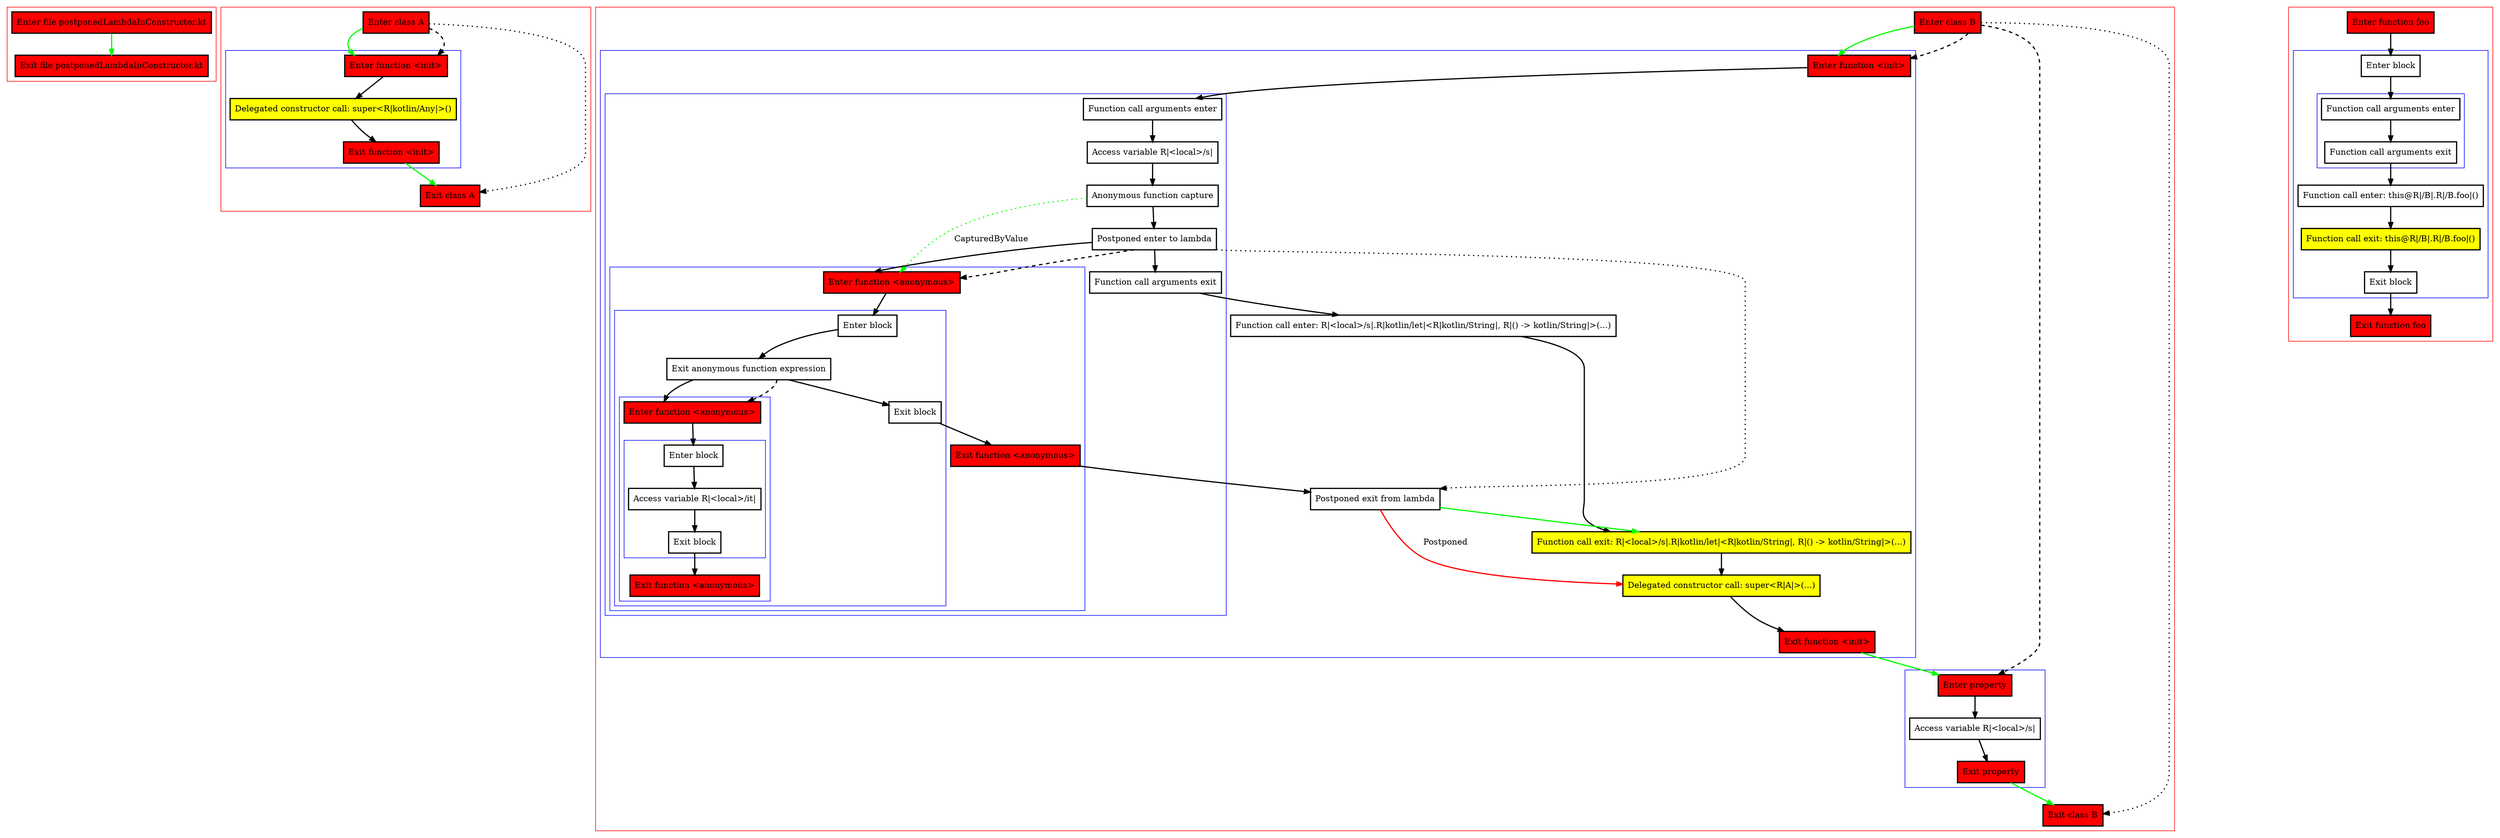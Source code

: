 digraph postponedLambdaInConstructor_kt {
    graph [nodesep=3]
    node [shape=box penwidth=2]
    edge [penwidth=2]

    subgraph cluster_0 {
        color=red
        0 [label="Enter file postponedLambdaInConstructor.kt" style="filled" fillcolor=red];
        1 [label="Exit file postponedLambdaInConstructor.kt" style="filled" fillcolor=red];
    }
    0 -> {1} [color=green];

    subgraph cluster_1 {
        color=red
        2 [label="Enter class A" style="filled" fillcolor=red];
        subgraph cluster_2 {
            color=blue
            3 [label="Enter function <init>" style="filled" fillcolor=red];
            4 [label="Delegated constructor call: super<R|kotlin/Any|>()" style="filled" fillcolor=yellow];
            5 [label="Exit function <init>" style="filled" fillcolor=red];
        }
        6 [label="Exit class A" style="filled" fillcolor=red];
    }
    2 -> {3} [color=green];
    2 -> {6} [style=dotted];
    2 -> {3} [style=dashed];
    3 -> {4};
    4 -> {5};
    5 -> {6} [color=green];

    subgraph cluster_3 {
        color=red
        7 [label="Enter class B" style="filled" fillcolor=red];
        subgraph cluster_4 {
            color=blue
            8 [label="Enter function <init>" style="filled" fillcolor=red];
            subgraph cluster_5 {
                color=blue
                9 [label="Function call arguments enter"];
                10 [label="Access variable R|<local>/s|"];
                11 [label="Anonymous function capture"];
                12 [label="Postponed enter to lambda"];
                subgraph cluster_6 {
                    color=blue
                    13 [label="Enter function <anonymous>" style="filled" fillcolor=red];
                    subgraph cluster_7 {
                        color=blue
                        14 [label="Enter block"];
                        15 [label="Exit anonymous function expression"];
                        subgraph cluster_8 {
                            color=blue
                            16 [label="Enter function <anonymous>" style="filled" fillcolor=red];
                            subgraph cluster_9 {
                                color=blue
                                17 [label="Enter block"];
                                18 [label="Access variable R|<local>/it|"];
                                19 [label="Exit block"];
                            }
                            20 [label="Exit function <anonymous>" style="filled" fillcolor=red];
                        }
                        21 [label="Exit block"];
                    }
                    22 [label="Exit function <anonymous>" style="filled" fillcolor=red];
                }
                23 [label="Function call arguments exit"];
            }
            24 [label="Function call enter: R|<local>/s|.R|kotlin/let|<R|kotlin/String|, R|() -> kotlin/String|>(...)"];
            25 [label="Postponed exit from lambda"];
            26 [label="Function call exit: R|<local>/s|.R|kotlin/let|<R|kotlin/String|, R|() -> kotlin/String|>(...)" style="filled" fillcolor=yellow];
            27 [label="Delegated constructor call: super<R|A|>(...)" style="filled" fillcolor=yellow];
            28 [label="Exit function <init>" style="filled" fillcolor=red];
        }
        subgraph cluster_10 {
            color=blue
            29 [label="Enter property" style="filled" fillcolor=red];
            30 [label="Access variable R|<local>/s|"];
            31 [label="Exit property" style="filled" fillcolor=red];
        }
        32 [label="Exit class B" style="filled" fillcolor=red];
    }
    7 -> {8} [color=green];
    7 -> {32} [style=dotted];
    7 -> {8 29} [style=dashed];
    8 -> {9};
    9 -> {10};
    10 -> {11};
    11 -> {12};
    11 -> {13} [color=green style=dotted label="CapturedByValue"];
    12 -> {13 23};
    12 -> {25} [style=dotted];
    12 -> {13} [style=dashed];
    13 -> {14};
    14 -> {15};
    15 -> {16 21};
    15 -> {16} [style=dashed];
    16 -> {17};
    17 -> {18};
    18 -> {19};
    19 -> {20};
    21 -> {22};
    22 -> {25};
    23 -> {24};
    24 -> {26};
    25 -> {26} [color=green];
    25 -> {27} [color=red label="Postponed"];
    26 -> {27};
    27 -> {28};
    28 -> {29} [color=green];
    29 -> {30};
    30 -> {31};
    31 -> {32} [color=green];

    subgraph cluster_11 {
        color=red
        33 [label="Enter function foo" style="filled" fillcolor=red];
        subgraph cluster_12 {
            color=blue
            34 [label="Enter block"];
            subgraph cluster_13 {
                color=blue
                35 [label="Function call arguments enter"];
                36 [label="Function call arguments exit"];
            }
            37 [label="Function call enter: this@R|/B|.R|/B.foo|()"];
            38 [label="Function call exit: this@R|/B|.R|/B.foo|()" style="filled" fillcolor=yellow];
            39 [label="Exit block"];
        }
        40 [label="Exit function foo" style="filled" fillcolor=red];
    }
    33 -> {34};
    34 -> {35};
    35 -> {36};
    36 -> {37};
    37 -> {38};
    38 -> {39};
    39 -> {40};

}
